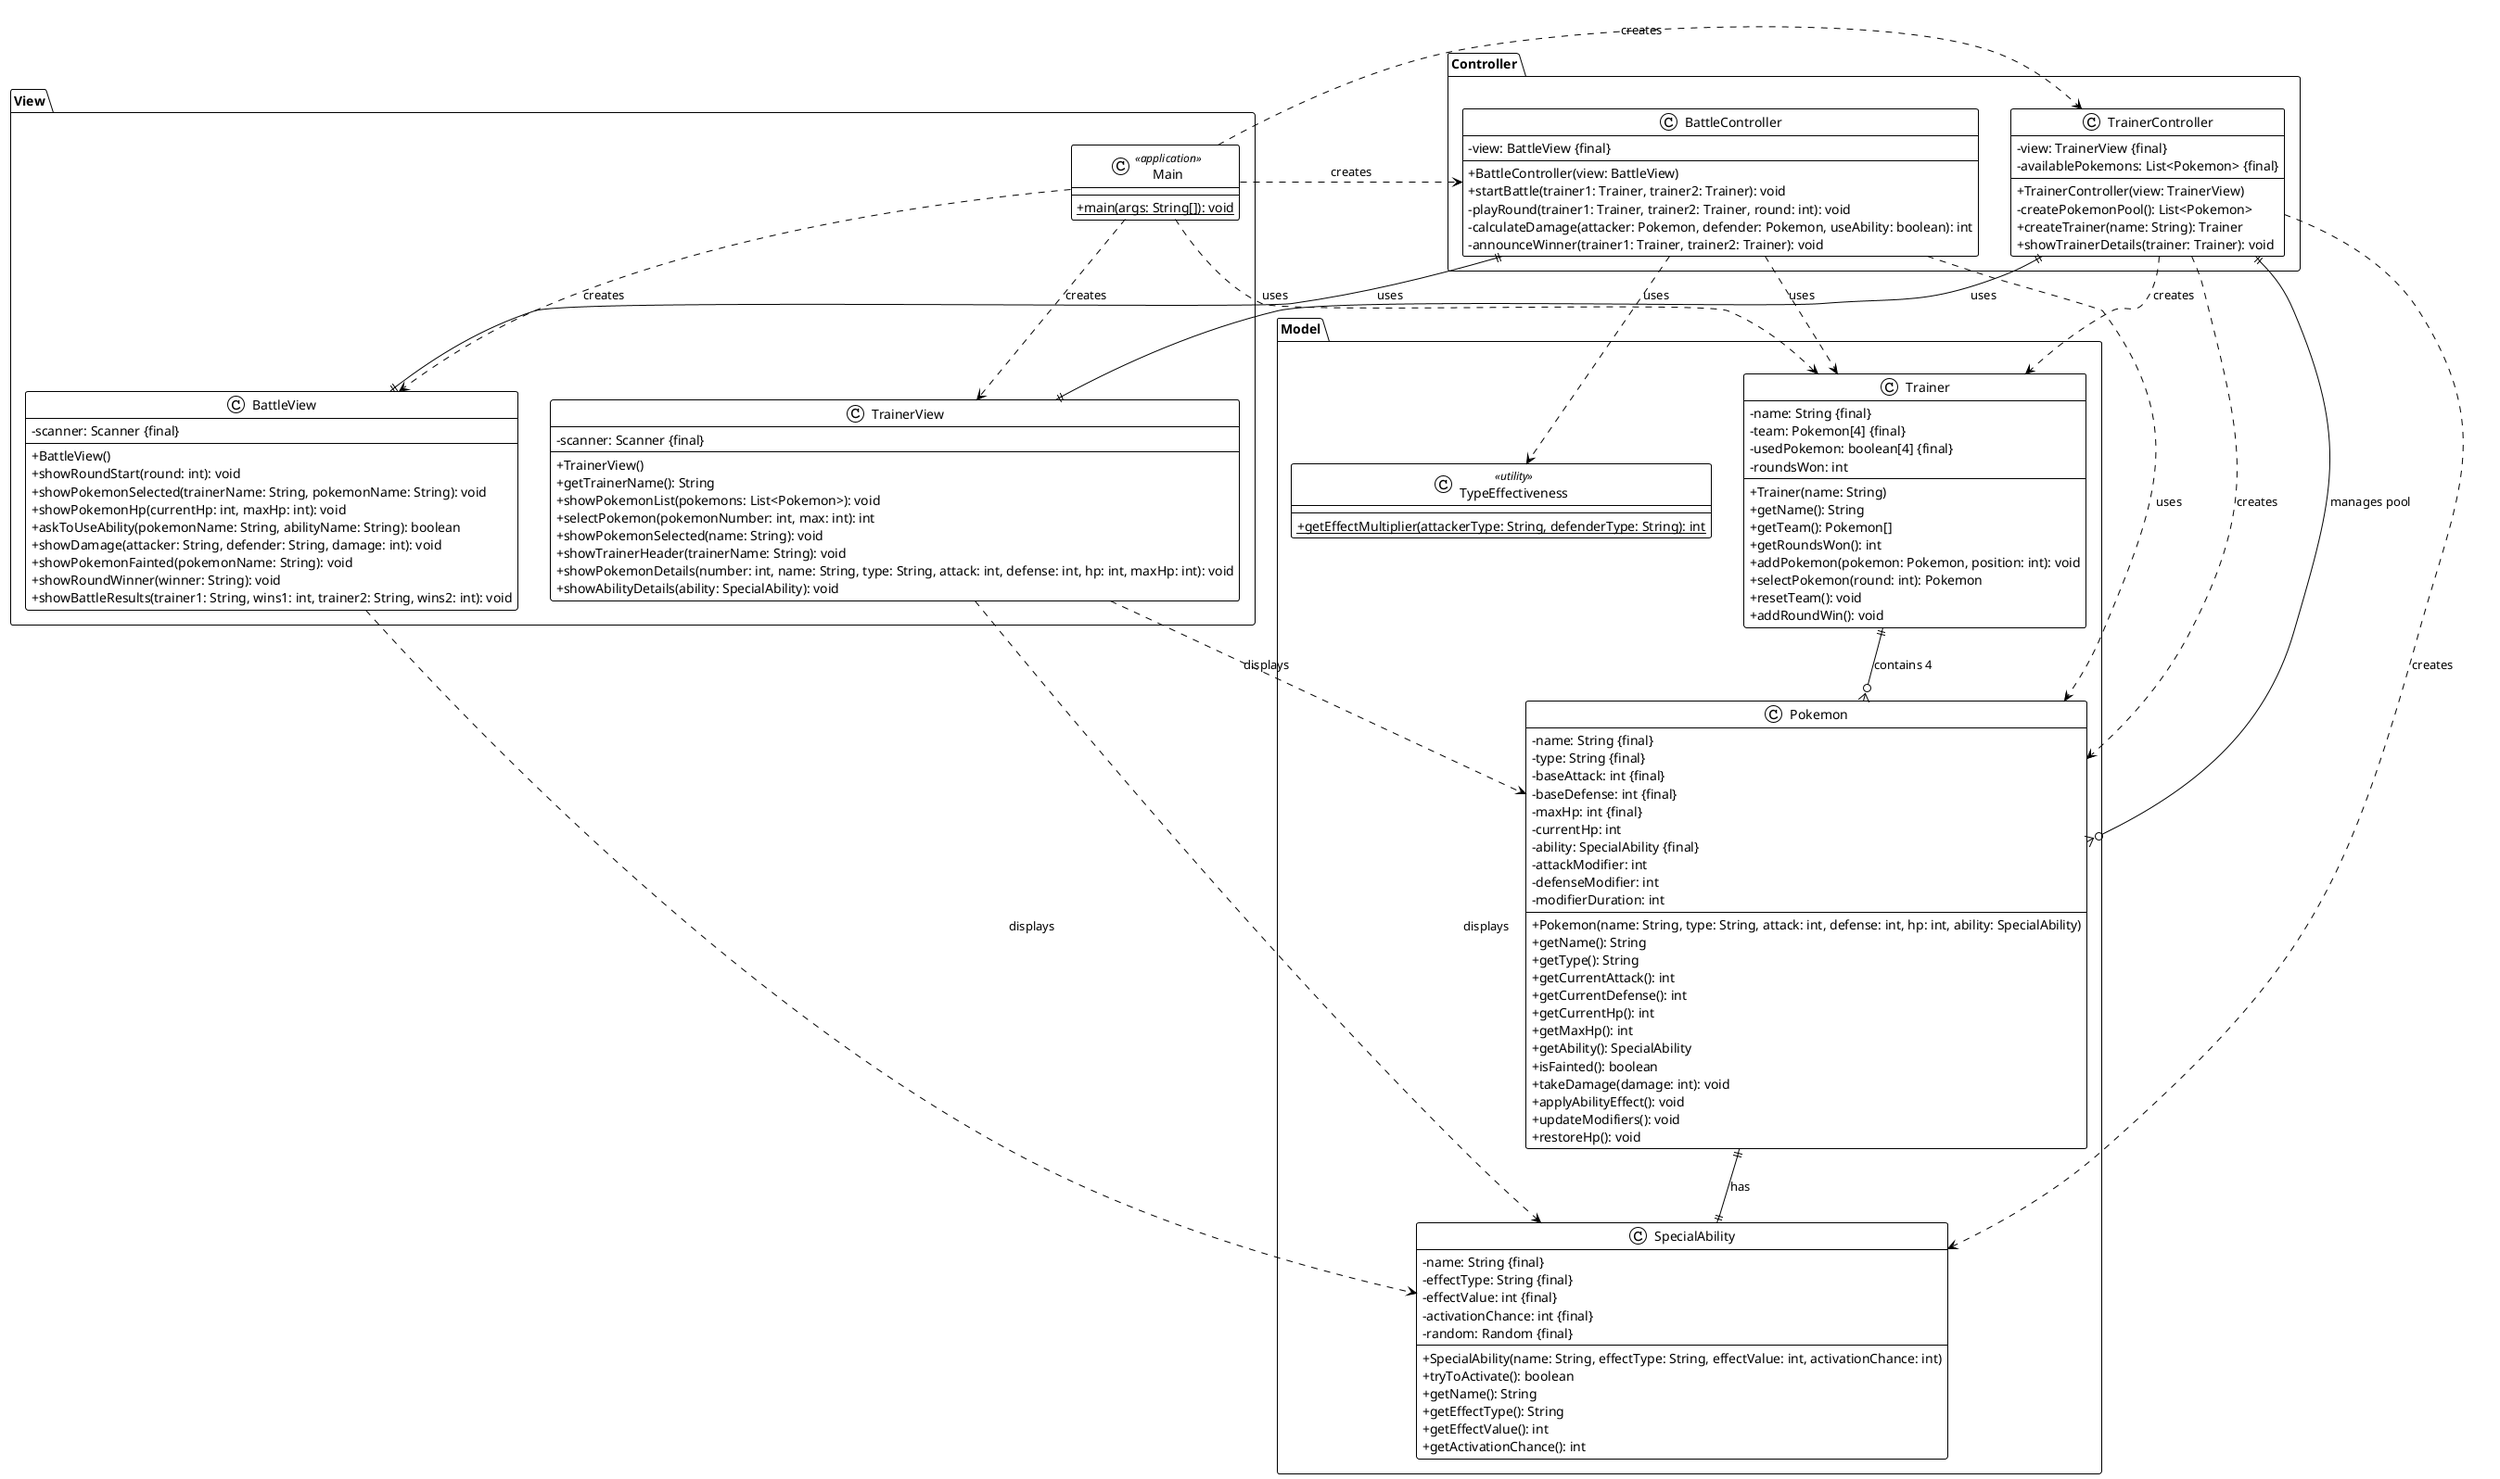@startuml
!theme plain
skinparam classAttributeIconSize 0
skinparam classFontColor black
skinparam classBackgroundColor white
skinparam classBorderColor black

package "Model" {
    class Pokemon {
        - name: String {final}
        - type: String {final}
        - baseAttack: int {final}
        - baseDefense: int {final}
        - maxHp: int {final}
        - currentHp: int
        - ability: SpecialAbility {final}
        - attackModifier: int
        - defenseModifier: int
        - modifierDuration: int

        + Pokemon(name: String, type: String, attack: int, defense: int, hp: int, ability: SpecialAbility)
        + getName(): String
        + getType(): String
        + getCurrentAttack(): int
        + getCurrentDefense(): int
        + getCurrentHp(): int
        + getMaxHp(): int
        + getAbility(): SpecialAbility
        + isFainted(): boolean
        + takeDamage(damage: int): void
        + applyAbilityEffect(): void
        + updateModifiers(): void
        + restoreHp(): void
    }

    class SpecialAbility {
        - name: String {final}
        - effectType: String {final}
        - effectValue: int {final}
        - activationChance: int {final}
        - random: Random {final}

        + SpecialAbility(name: String, effectType: String, effectValue: int, activationChance: int)
        + tryToActivate(): boolean
        + getName(): String
        + getEffectType(): String
        + getEffectValue(): int
        + getActivationChance(): int
    }

    class Trainer {
        - name: String {final}
        - team: Pokemon[4] {final}
        - usedPokemon: boolean[4] {final}
        - roundsWon: int

        + Trainer(name: String)
        + getName(): String
        + getTeam(): Pokemon[]
        + getRoundsWon(): int
        + addPokemon(pokemon: Pokemon, position: int): void
        + selectPokemon(round: int): Pokemon
        + resetTeam(): void
        + addRoundWin(): void
    }

    class TypeEffectiveness <<utility>> {
        + {static} getEffectMultiplier(attackerType: String, defenderType: String): int
    }
}

package "Controller" {
    class BattleController {
        - view: BattleView {final}

        + BattleController(view: BattleView)
        + startBattle(trainer1: Trainer, trainer2: Trainer): void
        - playRound(trainer1: Trainer, trainer2: Trainer, round: int): void
        - calculateDamage(attacker: Pokemon, defender: Pokemon, useAbility: boolean): int
        - announceWinner(trainer1: Trainer, trainer2: Trainer): void
    }

    class TrainerController {
        - view: TrainerView {final}
        - availablePokemons: List<Pokemon> {final}

        + TrainerController(view: TrainerView)
        - createPokemonPool(): List<Pokemon>
        + createTrainer(name: String): Trainer
        + showTrainerDetails(trainer: Trainer): void
    }
}

package "View" {
    class BattleView {
        - scanner: Scanner {final}

        + BattleView()
        + showRoundStart(round: int): void
        + showPokemonSelected(trainerName: String, pokemonName: String): void
        + showPokemonHp(currentHp: int, maxHp: int): void
        + askToUseAbility(pokemonName: String, abilityName: String): boolean
        + showDamage(attacker: String, defender: String, damage: int): void
        + showPokemonFainted(pokemonName: String): void
        + showRoundWinner(winner: String): void
        + showBattleResults(trainer1: String, wins1: int, trainer2: String, wins2: int): void
    }

    class TrainerView {
        - scanner: Scanner {final}

        + TrainerView()
        + getTrainerName(): String
        + showPokemonList(pokemons: List<Pokemon>): void
        + selectPokemon(pokemonNumber: int, max: int): int
        + showPokemonSelected(name: String): void
        + showTrainerHeader(trainerName: String): void
        + showPokemonDetails(number: int, name: String, type: String, attack: int, defense: int, hp: int, maxHp: int): void
        + showAbilityDetails(ability: SpecialAbility): void
    }

    class Main <<application>> {
        + {static} main(args: String[]): void
    }
}

' Relaciones
Pokemon ||--|| SpecialAbility : "has"
Trainer ||--o{ Pokemon : "contains 4"
BattleController ||--|| BattleView : "uses"
TrainerController ||--|| TrainerView : "uses"
TrainerController ||--o{ Pokemon : "manages pool"

' Dependencias
BattleController ..> Trainer : "uses"
BattleController ..> Pokemon : "uses"
BattleController ..> TypeEffectiveness : "uses"
TrainerController ..> Trainer : "creates"
TrainerController ..> Pokemon : "creates"
TrainerController ..> SpecialAbility : "creates"

Main ..> BattleController : "creates"
Main ..> TrainerController : "creates"
Main ..> BattleView : "creates"
Main ..> TrainerView : "creates"
Main ..> Trainer : "uses"

BattleView ..> SpecialAbility : "displays"
TrainerView ..> Pokemon : "displays"
TrainerView ..> SpecialAbility : "displays"

@enduml